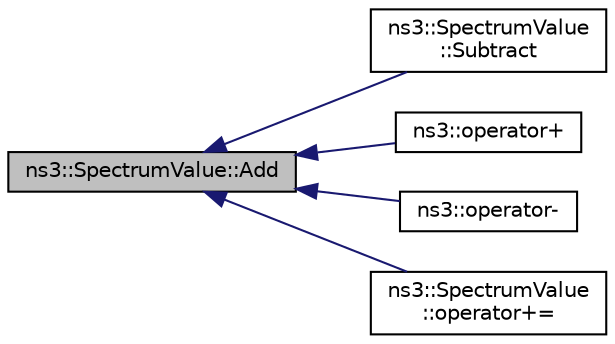 digraph "ns3::SpectrumValue::Add"
{
  edge [fontname="Helvetica",fontsize="10",labelfontname="Helvetica",labelfontsize="10"];
  node [fontname="Helvetica",fontsize="10",shape=record];
  rankdir="LR";
  Node1 [label="ns3::SpectrumValue::Add",height=0.2,width=0.4,color="black", fillcolor="grey75", style="filled", fontcolor="black"];
  Node1 -> Node2 [dir="back",color="midnightblue",fontsize="10",style="solid"];
  Node2 [label="ns3::SpectrumValue\l::Subtract",height=0.2,width=0.4,color="black", fillcolor="white", style="filled",URL="$d5/d6e/classns3_1_1SpectrumValue.html#adb05d2e4648df697a996c62c9815e3b0"];
  Node1 -> Node3 [dir="back",color="midnightblue",fontsize="10",style="solid"];
  Node3 [label="ns3::operator+",height=0.2,width=0.4,color="black", fillcolor="white", style="filled",URL="$d7/d2e/namespacens3.html#a05ef9bc111855912424c328b054191a5"];
  Node1 -> Node4 [dir="back",color="midnightblue",fontsize="10",style="solid"];
  Node4 [label="ns3::operator-",height=0.2,width=0.4,color="black", fillcolor="white", style="filled",URL="$d7/d2e/namespacens3.html#a50a5430fa6182dc6973ad107685fc889"];
  Node1 -> Node5 [dir="back",color="midnightblue",fontsize="10",style="solid"];
  Node5 [label="ns3::SpectrumValue\l::operator+=",height=0.2,width=0.4,color="black", fillcolor="white", style="filled",URL="$d5/d6e/classns3_1_1SpectrumValue.html#af29959e007903c4a30ead65ec02dded9"];
}
